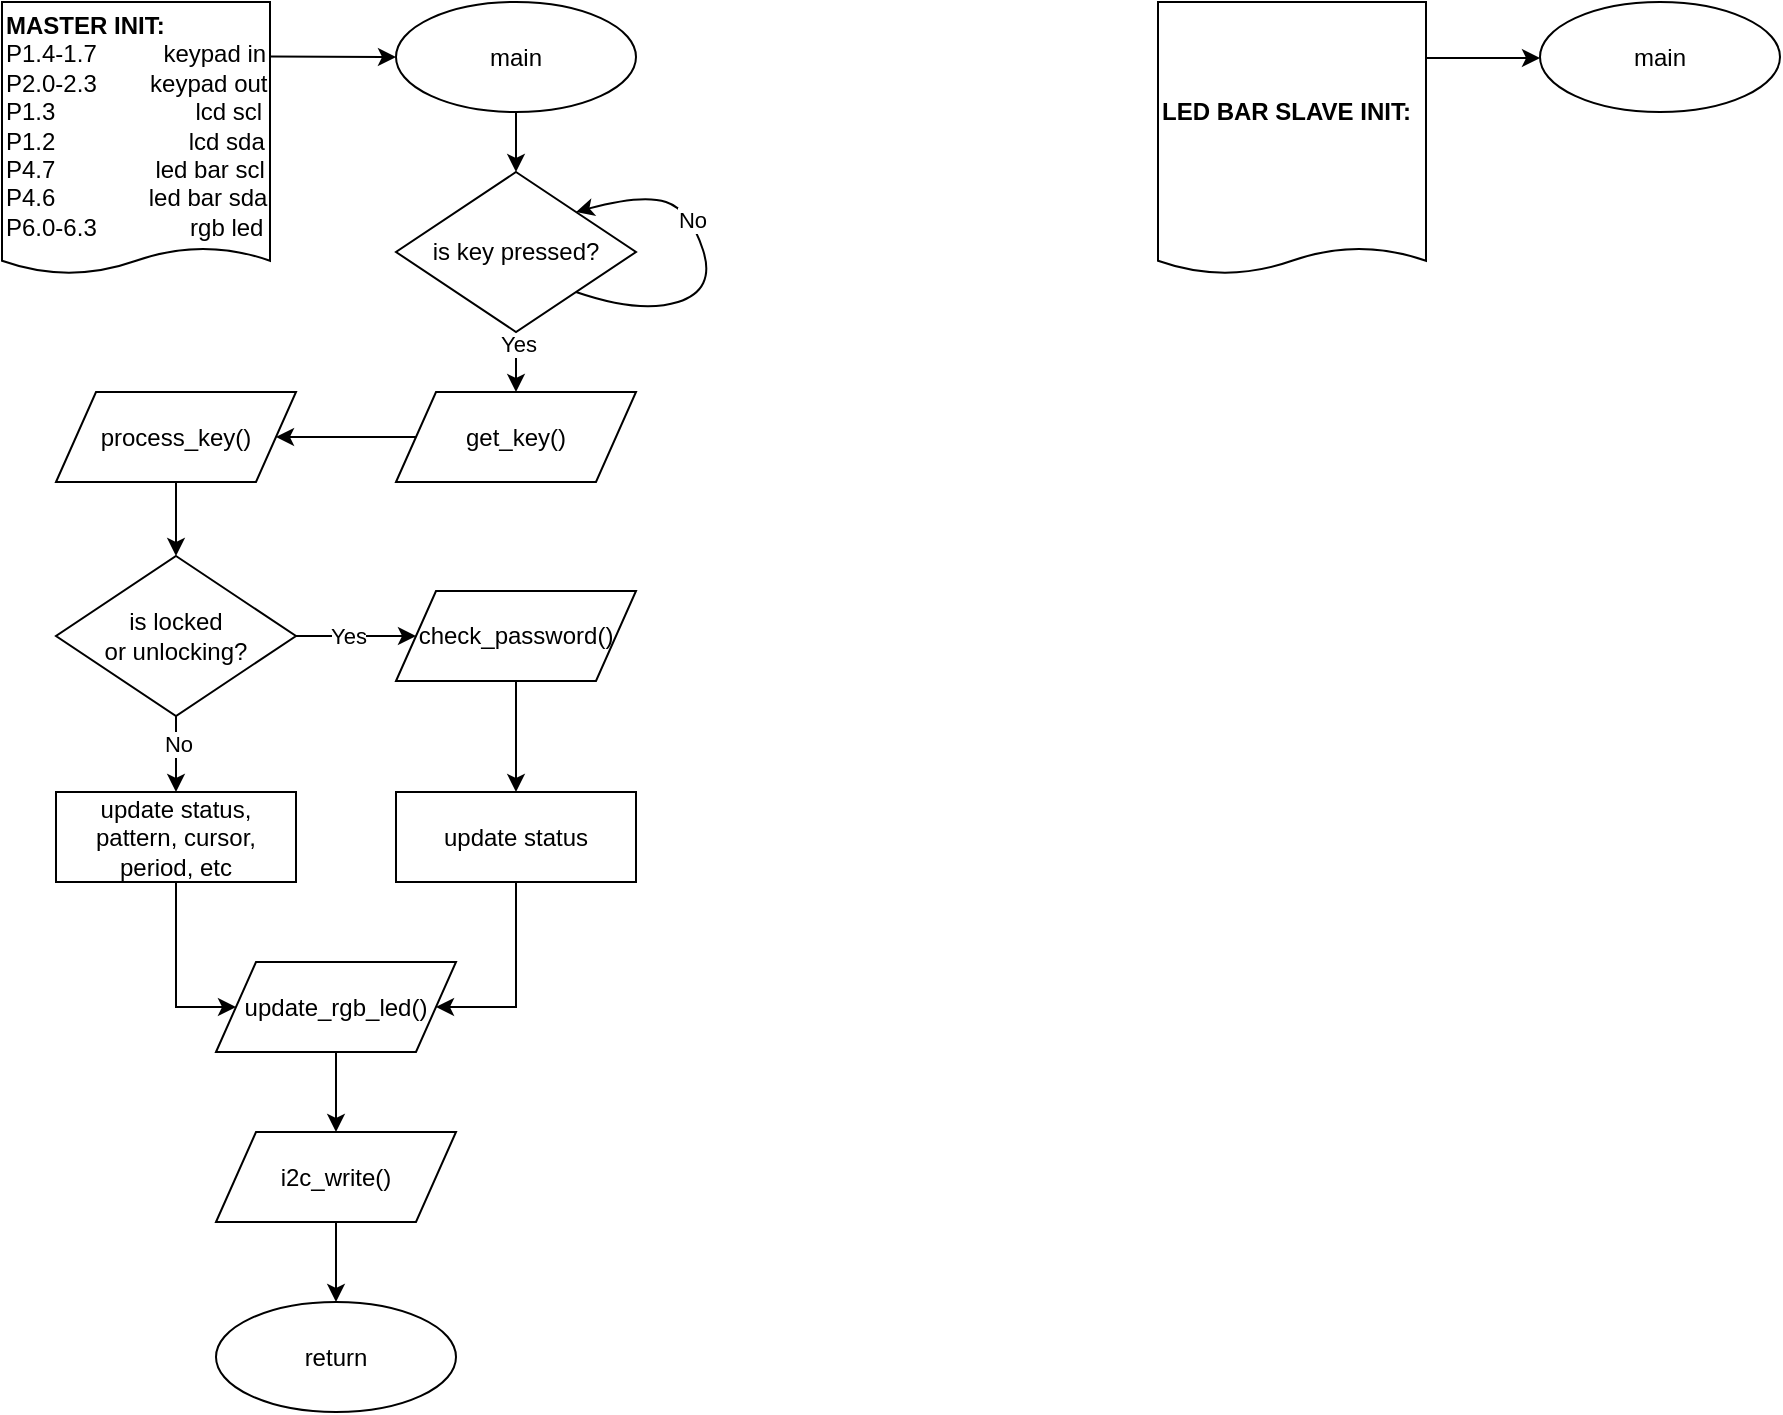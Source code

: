 <mxfile version="26.0.16">
  <diagram name="Page-1" id="2EOkyX_Ve_d6yKe3OolG">
    <mxGraphModel dx="1797" dy="944" grid="0" gridSize="10" guides="1" tooltips="1" connect="1" arrows="1" fold="1" page="0" pageScale="1" pageWidth="850" pageHeight="1100" math="0" shadow="0">
      <root>
        <mxCell id="0" />
        <mxCell id="1" parent="0" />
        <mxCell id="rLvE-9BdrJ7g1eG5cLNG-4" value="" style="edgeStyle=orthogonalEdgeStyle;rounded=0;orthogonalLoop=1;jettySize=auto;html=1;entryX=0;entryY=0.5;entryDx=0;entryDy=0;" edge="1" parent="1" target="rLvE-9BdrJ7g1eG5cLNG-3">
          <mxGeometry relative="1" as="geometry">
            <mxPoint x="163.0" y="47.298" as="sourcePoint" />
            <mxPoint x="237.042" y="47.298" as="targetPoint" />
            <Array as="points">
              <mxPoint x="163" y="47" />
            </Array>
          </mxGeometry>
        </mxCell>
        <mxCell id="rLvE-9BdrJ7g1eG5cLNG-1" value="&lt;b&gt;MASTER INIT:&lt;/b&gt;&lt;div&gt;P1.4-1.7&amp;nbsp; &amp;nbsp; &amp;nbsp; &amp;nbsp; &amp;nbsp; keypad in&lt;/div&gt;&lt;div&gt;P2.0-2.3&amp;nbsp; &amp;nbsp; &amp;nbsp; &amp;nbsp; keypad out&lt;/div&gt;&lt;div&gt;&lt;div&gt;P1.3&amp;nbsp; &amp;nbsp; &amp;nbsp; &amp;nbsp; &amp;nbsp; &amp;nbsp; &amp;nbsp; &amp;nbsp; &amp;nbsp; &amp;nbsp; &amp;nbsp;lcd scl&lt;/div&gt;&lt;/div&gt;&lt;div&gt;P1.2&amp;nbsp; &amp;nbsp; &amp;nbsp; &amp;nbsp; &amp;nbsp; &amp;nbsp; &amp;nbsp; &amp;nbsp; &amp;nbsp; &amp;nbsp; lcd sda&lt;/div&gt;&lt;div&gt;P4.7&amp;nbsp; &amp;nbsp; &amp;nbsp; &amp;nbsp; &amp;nbsp; &amp;nbsp; &amp;nbsp; &amp;nbsp;led bar scl&lt;/div&gt;&lt;div&gt;P4.6&amp;nbsp; &amp;nbsp; &amp;nbsp; &amp;nbsp; &amp;nbsp; &amp;nbsp; &amp;nbsp; led bar sda&lt;/div&gt;&lt;div&gt;P6.0-6.3&amp;nbsp; &amp;nbsp; &amp;nbsp; &amp;nbsp; &amp;nbsp; &amp;nbsp; &amp;nbsp; rgb led&lt;/div&gt;" style="shape=document;whiteSpace=wrap;html=1;boundedLbl=1;size=0.097;align=left;" vertex="1" parent="1">
          <mxGeometry x="29" y="20" width="134" height="136" as="geometry" />
        </mxCell>
        <mxCell id="rLvE-9BdrJ7g1eG5cLNG-6" value="" style="edgeStyle=orthogonalEdgeStyle;rounded=0;orthogonalLoop=1;jettySize=auto;html=1;" edge="1" parent="1" source="rLvE-9BdrJ7g1eG5cLNG-3" target="rLvE-9BdrJ7g1eG5cLNG-5">
          <mxGeometry relative="1" as="geometry" />
        </mxCell>
        <mxCell id="rLvE-9BdrJ7g1eG5cLNG-3" value="main" style="ellipse;whiteSpace=wrap;html=1;" vertex="1" parent="1">
          <mxGeometry x="226" y="20" width="120" height="55" as="geometry" />
        </mxCell>
        <mxCell id="rLvE-9BdrJ7g1eG5cLNG-10" value="" style="edgeStyle=orthogonalEdgeStyle;rounded=0;orthogonalLoop=1;jettySize=auto;html=1;" edge="1" parent="1" source="rLvE-9BdrJ7g1eG5cLNG-5">
          <mxGeometry relative="1" as="geometry">
            <mxPoint x="286" y="215" as="targetPoint" />
          </mxGeometry>
        </mxCell>
        <mxCell id="rLvE-9BdrJ7g1eG5cLNG-11" value="Yes" style="edgeLabel;html=1;align=center;verticalAlign=middle;resizable=0;points=[];" vertex="1" connectable="0" parent="rLvE-9BdrJ7g1eG5cLNG-10">
          <mxGeometry x="-0.606" y="1" relative="1" as="geometry">
            <mxPoint as="offset" />
          </mxGeometry>
        </mxCell>
        <mxCell id="rLvE-9BdrJ7g1eG5cLNG-5" value="is key pressed?" style="rhombus;whiteSpace=wrap;html=1;" vertex="1" parent="1">
          <mxGeometry x="226" y="105" width="120" height="80" as="geometry" />
        </mxCell>
        <mxCell id="rLvE-9BdrJ7g1eG5cLNG-7" value="" style="curved=1;endArrow=classic;html=1;rounded=0;exitX=1;exitY=1;exitDx=0;exitDy=0;entryX=1;entryY=0;entryDx=0;entryDy=0;" edge="1" parent="1" source="rLvE-9BdrJ7g1eG5cLNG-5" target="rLvE-9BdrJ7g1eG5cLNG-5">
          <mxGeometry width="50" height="50" relative="1" as="geometry">
            <mxPoint x="378" y="183" as="sourcePoint" />
            <mxPoint x="428" y="133" as="targetPoint" />
            <Array as="points">
              <mxPoint x="348" y="176" />
              <mxPoint x="386" y="164" />
              <mxPoint x="373" y="124" />
              <mxPoint x="349" y="116" />
            </Array>
          </mxGeometry>
        </mxCell>
        <mxCell id="rLvE-9BdrJ7g1eG5cLNG-8" value="No" style="edgeLabel;html=1;align=center;verticalAlign=middle;resizable=0;points=[];" vertex="1" connectable="0" parent="rLvE-9BdrJ7g1eG5cLNG-7">
          <mxGeometry x="0.265" y="1" relative="1" as="geometry">
            <mxPoint as="offset" />
          </mxGeometry>
        </mxCell>
        <mxCell id="rLvE-9BdrJ7g1eG5cLNG-36" value="" style="edgeStyle=orthogonalEdgeStyle;rounded=0;orthogonalLoop=1;jettySize=auto;html=1;" edge="1" parent="1" source="rLvE-9BdrJ7g1eG5cLNG-21" target="rLvE-9BdrJ7g1eG5cLNG-22">
          <mxGeometry relative="1" as="geometry" />
        </mxCell>
        <mxCell id="rLvE-9BdrJ7g1eG5cLNG-21" value="get_key()" style="shape=parallelogram;perimeter=parallelogramPerimeter;whiteSpace=wrap;html=1;fixedSize=1;" vertex="1" parent="1">
          <mxGeometry x="226" y="215" width="120" height="45" as="geometry" />
        </mxCell>
        <mxCell id="rLvE-9BdrJ7g1eG5cLNG-37" value="" style="edgeStyle=orthogonalEdgeStyle;rounded=0;orthogonalLoop=1;jettySize=auto;html=1;" edge="1" parent="1" source="rLvE-9BdrJ7g1eG5cLNG-22" target="rLvE-9BdrJ7g1eG5cLNG-35">
          <mxGeometry relative="1" as="geometry" />
        </mxCell>
        <mxCell id="rLvE-9BdrJ7g1eG5cLNG-22" value="process_key()" style="shape=parallelogram;perimeter=parallelogramPerimeter;whiteSpace=wrap;html=1;fixedSize=1;" vertex="1" parent="1">
          <mxGeometry x="56" y="215" width="120" height="45" as="geometry" />
        </mxCell>
        <mxCell id="rLvE-9BdrJ7g1eG5cLNG-39" value="" style="edgeStyle=orthogonalEdgeStyle;rounded=0;orthogonalLoop=1;jettySize=auto;html=1;" edge="1" parent="1" source="rLvE-9BdrJ7g1eG5cLNG-35" target="rLvE-9BdrJ7g1eG5cLNG-38">
          <mxGeometry relative="1" as="geometry" />
        </mxCell>
        <mxCell id="rLvE-9BdrJ7g1eG5cLNG-40" value="Yes" style="edgeLabel;html=1;align=center;verticalAlign=middle;resizable=0;points=[];" vertex="1" connectable="0" parent="rLvE-9BdrJ7g1eG5cLNG-39">
          <mxGeometry x="0.079" y="-1" relative="1" as="geometry">
            <mxPoint x="-7" y="-1" as="offset" />
          </mxGeometry>
        </mxCell>
        <mxCell id="rLvE-9BdrJ7g1eG5cLNG-42" value="" style="edgeStyle=orthogonalEdgeStyle;rounded=0;orthogonalLoop=1;jettySize=auto;html=1;" edge="1" parent="1" source="rLvE-9BdrJ7g1eG5cLNG-35" target="rLvE-9BdrJ7g1eG5cLNG-41">
          <mxGeometry relative="1" as="geometry" />
        </mxCell>
        <mxCell id="rLvE-9BdrJ7g1eG5cLNG-43" value="No" style="edgeLabel;html=1;align=center;verticalAlign=middle;resizable=0;points=[];" vertex="1" connectable="0" parent="rLvE-9BdrJ7g1eG5cLNG-42">
          <mxGeometry x="-0.344" y="1" relative="1" as="geometry">
            <mxPoint as="offset" />
          </mxGeometry>
        </mxCell>
        <mxCell id="rLvE-9BdrJ7g1eG5cLNG-35" value="is locked&lt;div&gt;or unlocking?&lt;/div&gt;" style="rhombus;whiteSpace=wrap;html=1;" vertex="1" parent="1">
          <mxGeometry x="56" y="297" width="120" height="80" as="geometry" />
        </mxCell>
        <mxCell id="rLvE-9BdrJ7g1eG5cLNG-45" value="" style="edgeStyle=orthogonalEdgeStyle;rounded=0;orthogonalLoop=1;jettySize=auto;html=1;" edge="1" parent="1" source="rLvE-9BdrJ7g1eG5cLNG-38" target="rLvE-9BdrJ7g1eG5cLNG-44">
          <mxGeometry relative="1" as="geometry" />
        </mxCell>
        <mxCell id="rLvE-9BdrJ7g1eG5cLNG-38" value="check_password()" style="shape=parallelogram;perimeter=parallelogramPerimeter;whiteSpace=wrap;html=1;fixedSize=1;" vertex="1" parent="1">
          <mxGeometry x="226" y="314.5" width="120" height="45" as="geometry" />
        </mxCell>
        <mxCell id="rLvE-9BdrJ7g1eG5cLNG-41" value="update status, pattern, cursor, period, etc" style="rounded=0;whiteSpace=wrap;html=1;" vertex="1" parent="1">
          <mxGeometry x="56" y="415" width="120" height="45" as="geometry" />
        </mxCell>
        <mxCell id="rLvE-9BdrJ7g1eG5cLNG-44" value="update status" style="rounded=0;whiteSpace=wrap;html=1;" vertex="1" parent="1">
          <mxGeometry x="226" y="415" width="120" height="45" as="geometry" />
        </mxCell>
        <mxCell id="rLvE-9BdrJ7g1eG5cLNG-46" value="" style="edgeStyle=orthogonalEdgeStyle;rounded=0;orthogonalLoop=1;jettySize=auto;html=1;entryX=0;entryY=0.5;entryDx=0;entryDy=0;" edge="1" parent="1" target="rLvE-9BdrJ7g1eG5cLNG-48">
          <mxGeometry relative="1" as="geometry">
            <mxPoint x="116" y="460" as="sourcePoint" />
            <Array as="points">
              <mxPoint x="116" y="522" />
            </Array>
          </mxGeometry>
        </mxCell>
        <mxCell id="rLvE-9BdrJ7g1eG5cLNG-47" value="" style="edgeStyle=orthogonalEdgeStyle;rounded=0;orthogonalLoop=1;jettySize=auto;html=1;entryX=1;entryY=0.5;entryDx=0;entryDy=0;" edge="1" parent="1" target="rLvE-9BdrJ7g1eG5cLNG-48">
          <mxGeometry relative="1" as="geometry">
            <mxPoint x="286" y="460" as="sourcePoint" />
            <Array as="points">
              <mxPoint x="286" y="523" />
            </Array>
          </mxGeometry>
        </mxCell>
        <mxCell id="rLvE-9BdrJ7g1eG5cLNG-52" value="" style="edgeStyle=orthogonalEdgeStyle;rounded=0;orthogonalLoop=1;jettySize=auto;html=1;" edge="1" parent="1" source="rLvE-9BdrJ7g1eG5cLNG-48" target="rLvE-9BdrJ7g1eG5cLNG-51">
          <mxGeometry relative="1" as="geometry" />
        </mxCell>
        <mxCell id="rLvE-9BdrJ7g1eG5cLNG-48" value="update_rgb_led()" style="shape=parallelogram;perimeter=parallelogramPerimeter;whiteSpace=wrap;html=1;fixedSize=1;" vertex="1" parent="1">
          <mxGeometry x="136" y="500" width="120" height="45" as="geometry" />
        </mxCell>
        <mxCell id="rLvE-9BdrJ7g1eG5cLNG-54" value="" style="edgeStyle=orthogonalEdgeStyle;rounded=0;orthogonalLoop=1;jettySize=auto;html=1;" edge="1" parent="1" source="rLvE-9BdrJ7g1eG5cLNG-51" target="rLvE-9BdrJ7g1eG5cLNG-53">
          <mxGeometry relative="1" as="geometry" />
        </mxCell>
        <mxCell id="rLvE-9BdrJ7g1eG5cLNG-51" value="i2c_write()" style="shape=parallelogram;perimeter=parallelogramPerimeter;whiteSpace=wrap;html=1;fixedSize=1;" vertex="1" parent="1">
          <mxGeometry x="136" y="585" width="120" height="45" as="geometry" />
        </mxCell>
        <mxCell id="rLvE-9BdrJ7g1eG5cLNG-53" value="return" style="ellipse;whiteSpace=wrap;html=1;" vertex="1" parent="1">
          <mxGeometry x="136" y="670" width="120" height="55" as="geometry" />
        </mxCell>
        <mxCell id="rLvE-9BdrJ7g1eG5cLNG-57" value="" style="edgeStyle=orthogonalEdgeStyle;rounded=0;orthogonalLoop=1;jettySize=auto;html=1;" edge="1" parent="1" source="rLvE-9BdrJ7g1eG5cLNG-55" target="rLvE-9BdrJ7g1eG5cLNG-56">
          <mxGeometry relative="1" as="geometry">
            <Array as="points">
              <mxPoint x="753" y="48" />
              <mxPoint x="753" y="48" />
            </Array>
          </mxGeometry>
        </mxCell>
        <mxCell id="rLvE-9BdrJ7g1eG5cLNG-55" value="&lt;b&gt;LED BAR SLAVE INIT:&lt;/b&gt;&lt;div&gt;&lt;br&gt;&lt;/div&gt;" style="shape=document;whiteSpace=wrap;html=1;boundedLbl=1;size=0.097;align=left;" vertex="1" parent="1">
          <mxGeometry x="607" y="20" width="134" height="136" as="geometry" />
        </mxCell>
        <mxCell id="rLvE-9BdrJ7g1eG5cLNG-56" value="main" style="ellipse;whiteSpace=wrap;html=1;" vertex="1" parent="1">
          <mxGeometry x="798" y="20" width="120" height="55" as="geometry" />
        </mxCell>
      </root>
    </mxGraphModel>
  </diagram>
</mxfile>
